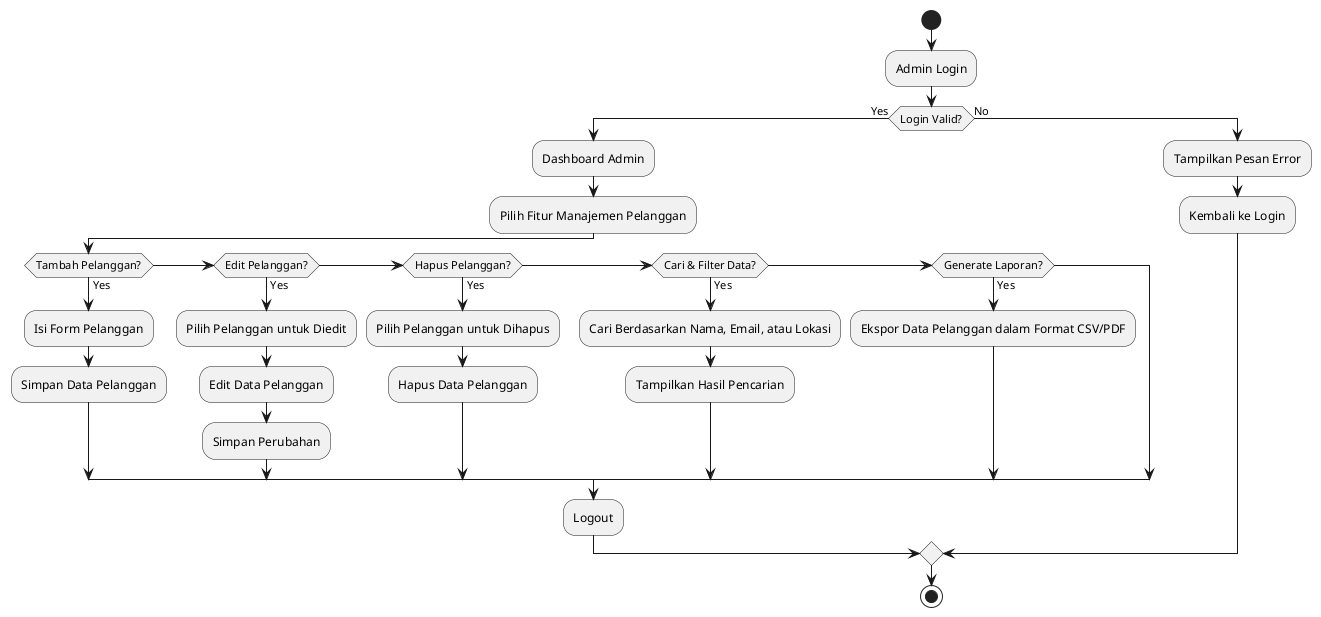@startuml flowchart
start
:Admin Login;
if (Login Valid?) then (Yes)
    :Dashboard Admin;
    :Pilih Fitur Manajemen Pelanggan;
    if (Tambah Pelanggan?) then (Yes)
        :Isi Form Pelanggan;
        :Simpan Data Pelanggan;
    else if (Edit Pelanggan?) then (Yes)
        :Pilih Pelanggan untuk Diedit;
        :Edit Data Pelanggan;
        :Simpan Perubahan;
    else if (Hapus Pelanggan?) then (Yes)
        :Pilih Pelanggan untuk Dihapus;
        :Hapus Data Pelanggan;
    else if (Cari & Filter Data?) then (Yes)
        :Cari Berdasarkan Nama, Email, atau Lokasi;
        :Tampilkan Hasil Pencarian;
    else if (Generate Laporan?) then (Yes)
        :Ekspor Data Pelanggan dalam Format CSV/PDF;
    endif
    :Logout;
else (No)
    :Tampilkan Pesan Error;
    :Kembali ke Login;
endif
stop
@enduml
